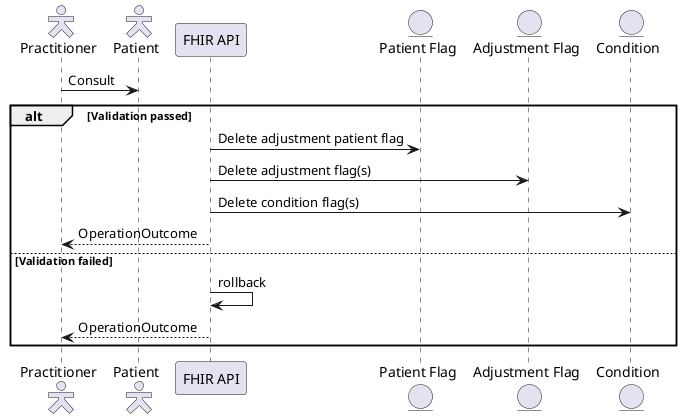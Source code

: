 @startuml

skinparam actorStyle hollow

actor        "Practitioner"     as pra
actor        "Patient"          as pat
participant  "FHIR API"         as api
entity       "Patient Flag"     as pfg
entity       "Adjustment Flag"  as adj
entity       "Condition"        as cod

  pra ->  pat : Consult

  alt Validation passed
    api ->  pfg : Delete adjustment patient flag
    api ->  adj : Delete adjustment flag(s)
    api ->  cod : Delete condition flag(s)
    pra <-- api : OperationOutcome
  else Validation failed
    api -> api : rollback
    pra <-- api : OperationOutcome
  end

@enduml
